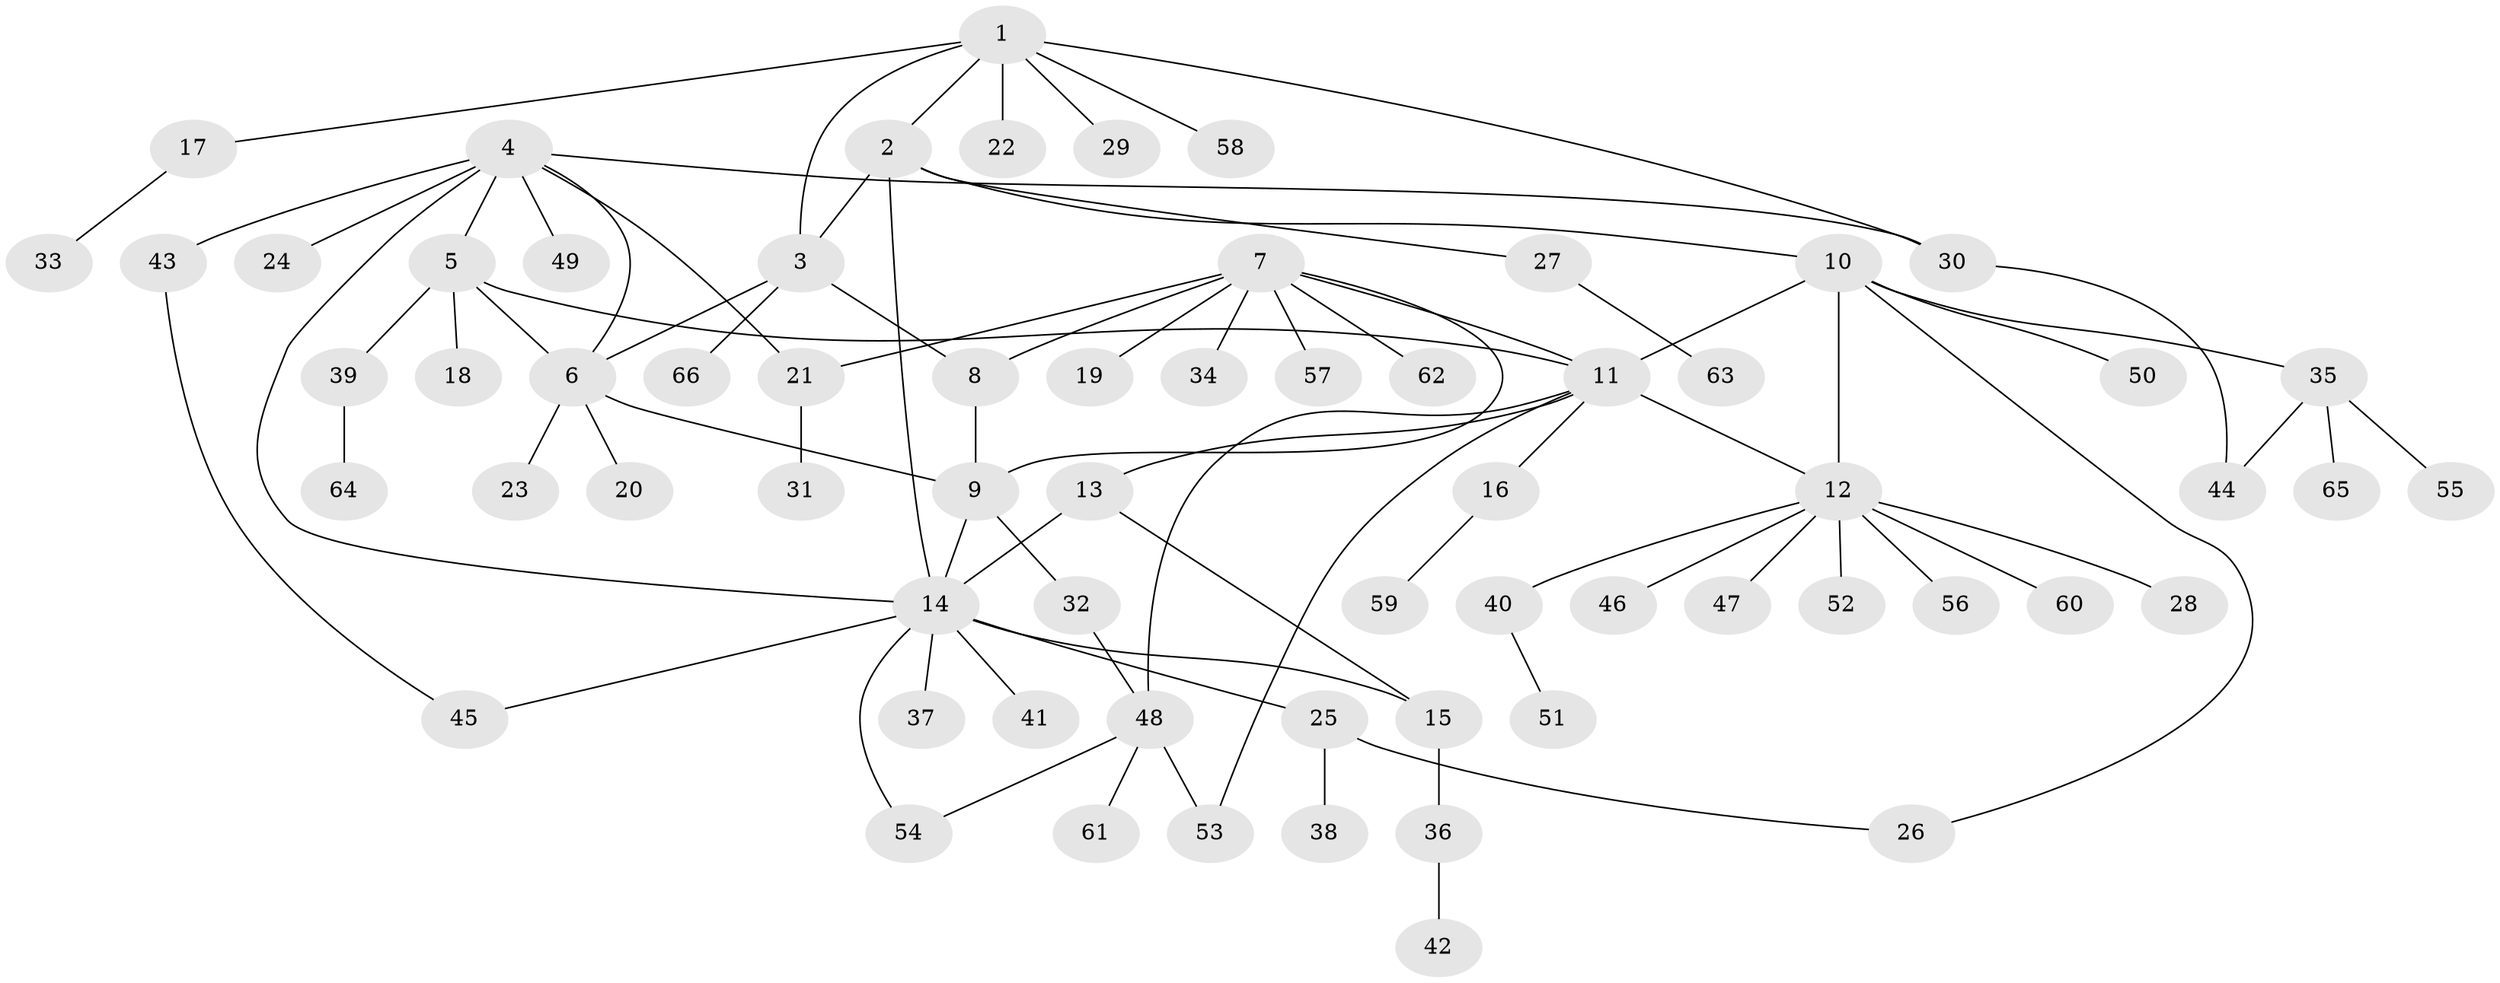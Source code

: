 // Generated by graph-tools (version 1.1) at 2025/16/03/09/25 04:16:11]
// undirected, 66 vertices, 84 edges
graph export_dot {
graph [start="1"]
  node [color=gray90,style=filled];
  1;
  2;
  3;
  4;
  5;
  6;
  7;
  8;
  9;
  10;
  11;
  12;
  13;
  14;
  15;
  16;
  17;
  18;
  19;
  20;
  21;
  22;
  23;
  24;
  25;
  26;
  27;
  28;
  29;
  30;
  31;
  32;
  33;
  34;
  35;
  36;
  37;
  38;
  39;
  40;
  41;
  42;
  43;
  44;
  45;
  46;
  47;
  48;
  49;
  50;
  51;
  52;
  53;
  54;
  55;
  56;
  57;
  58;
  59;
  60;
  61;
  62;
  63;
  64;
  65;
  66;
  1 -- 2;
  1 -- 3;
  1 -- 17;
  1 -- 22;
  1 -- 29;
  1 -- 30;
  1 -- 58;
  2 -- 3;
  2 -- 10;
  2 -- 14;
  2 -- 27;
  3 -- 6;
  3 -- 8;
  3 -- 66;
  4 -- 5;
  4 -- 6;
  4 -- 14;
  4 -- 21;
  4 -- 24;
  4 -- 30;
  4 -- 43;
  4 -- 49;
  5 -- 6;
  5 -- 11;
  5 -- 18;
  5 -- 39;
  6 -- 9;
  6 -- 20;
  6 -- 23;
  7 -- 8;
  7 -- 9;
  7 -- 11;
  7 -- 19;
  7 -- 21;
  7 -- 34;
  7 -- 57;
  7 -- 62;
  8 -- 9;
  9 -- 14;
  9 -- 32;
  10 -- 11;
  10 -- 12;
  10 -- 26;
  10 -- 35;
  10 -- 50;
  11 -- 12;
  11 -- 13;
  11 -- 16;
  11 -- 48;
  11 -- 53;
  12 -- 28;
  12 -- 40;
  12 -- 46;
  12 -- 47;
  12 -- 52;
  12 -- 56;
  12 -- 60;
  13 -- 14;
  13 -- 15;
  14 -- 15;
  14 -- 25;
  14 -- 37;
  14 -- 41;
  14 -- 45;
  14 -- 54;
  15 -- 36;
  16 -- 59;
  17 -- 33;
  21 -- 31;
  25 -- 26;
  25 -- 38;
  27 -- 63;
  30 -- 44;
  32 -- 48;
  35 -- 44;
  35 -- 55;
  35 -- 65;
  36 -- 42;
  39 -- 64;
  40 -- 51;
  43 -- 45;
  48 -- 53;
  48 -- 54;
  48 -- 61;
}
